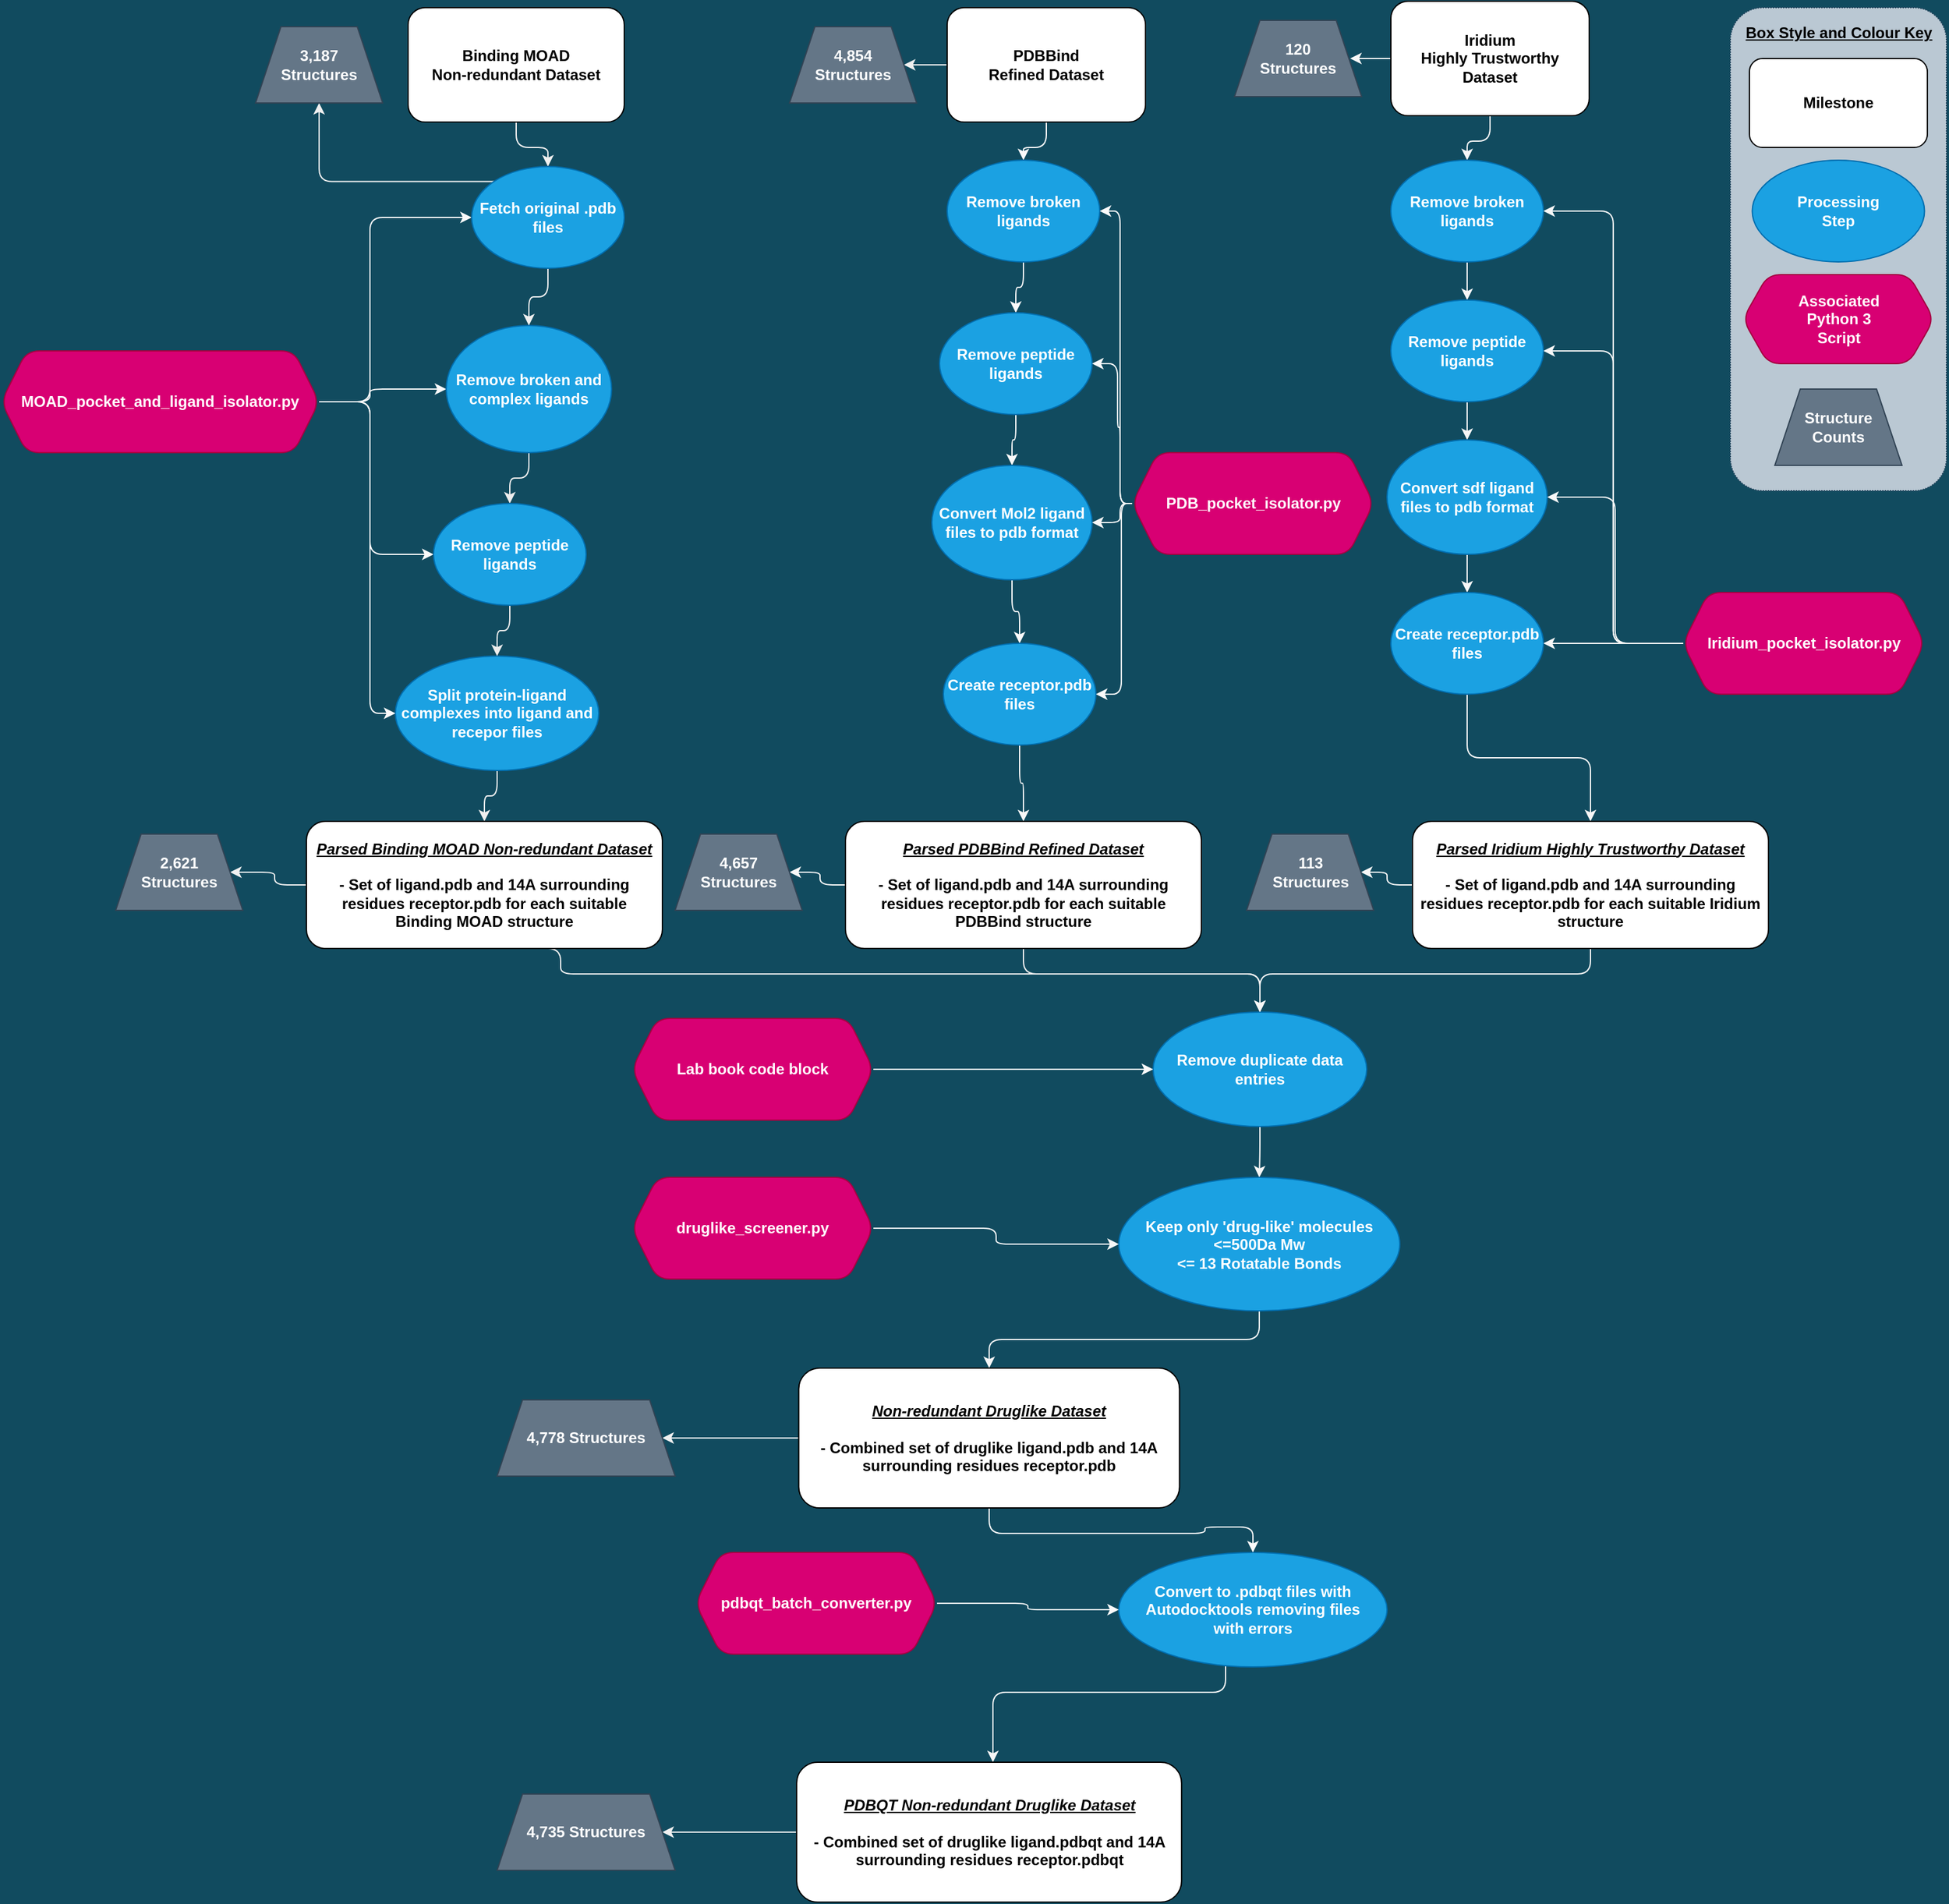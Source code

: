 <mxfile version="14.4.8" type="device"><diagram id="MezgeDCDJQZhVXjwhnEP" name="Page-1"><mxGraphModel dx="2248" dy="1074" grid="1" gridSize="10" guides="1" tooltips="1" connect="1" arrows="1" fold="1" page="0" pageScale="1" pageWidth="827" pageHeight="1000" background="#114B5F" math="0" shadow="0"><root><mxCell id="0"/><mxCell id="1" parent="0"/><mxCell id="ap78udexULdiu0JYZYRn-50" value="" style="rounded=1;whiteSpace=wrap;html=1;strokeWidth=1;dashed=1;dashPattern=1 1;fillColor=#bac8d3;strokeColor=#23445d;" parent="1" vertex="1"><mxGeometry x="970.01" y="10" width="170" height="380" as="geometry"/></mxCell><mxCell id="lSpIPOoU5kkB3JWMY7nx-2" value="" style="edgeStyle=orthogonalEdgeStyle;rounded=1;orthogonalLoop=1;jettySize=auto;html=1;strokeColor=#F0F0F0;" parent="1" source="EFMOVaQ2oTUfK1_Tt2sc-1" target="lSpIPOoU5kkB3JWMY7nx-1" edge="1"><mxGeometry relative="1" as="geometry"/></mxCell><mxCell id="EFMOVaQ2oTUfK1_Tt2sc-1" value="&lt;div&gt;Binding MOAD &lt;br&gt;&lt;/div&gt;&lt;div&gt;Non-redundant Dataset&lt;/div&gt;" style="rounded=1;whiteSpace=wrap;html=1;sketch=0;fontStyle=1" parent="1" vertex="1"><mxGeometry x="-70" y="10" width="170" height="90" as="geometry"/></mxCell><mxCell id="LbE3GEjos6kFHarrjm6z-2" value="" style="edgeStyle=orthogonalEdgeStyle;rounded=1;orthogonalLoop=1;jettySize=auto;html=1;strokeColor=#FAFAFA;" parent="1" source="EFMOVaQ2oTUfK1_Tt2sc-2" target="LbE3GEjos6kFHarrjm6z-1" edge="1"><mxGeometry relative="1" as="geometry"/></mxCell><mxCell id="PlJlGjLLQgumHYNmqwMB-20" style="edgeStyle=orthogonalEdgeStyle;rounded=1;orthogonalLoop=1;jettySize=auto;html=1;exitX=0;exitY=0.5;exitDx=0;exitDy=0;entryX=1;entryY=0.5;entryDx=0;entryDy=0;strokeColor=#F0F0F0;" parent="1" source="EFMOVaQ2oTUfK1_Tt2sc-2" target="PlJlGjLLQgumHYNmqwMB-5" edge="1"><mxGeometry relative="1" as="geometry"/></mxCell><mxCell id="EFMOVaQ2oTUfK1_Tt2sc-2" value="&lt;div&gt;PDBBind &lt;br&gt;&lt;/div&gt;&lt;div&gt;Refined Dataset&lt;/div&gt;" style="rounded=1;whiteSpace=wrap;html=1;sketch=0;fontStyle=1" parent="1" vertex="1"><mxGeometry x="354" y="10" width="156" height="90" as="geometry"/></mxCell><mxCell id="PlJlGjLLQgumHYNmqwMB-7" style="edgeStyle=orthogonalEdgeStyle;rounded=1;orthogonalLoop=1;jettySize=auto;html=1;entryX=0.5;entryY=0;entryDx=0;entryDy=0;strokeColor=#F0F0F0;" parent="1" source="EFMOVaQ2oTUfK1_Tt2sc-4" target="EFMOVaQ2oTUfK1_Tt2sc-6" edge="1"><mxGeometry relative="1" as="geometry"/></mxCell><mxCell id="EFMOVaQ2oTUfK1_Tt2sc-4" value="Split protein-ligand complexes into ligand and recepor files" style="ellipse;whiteSpace=wrap;html=1;rounded=1;sketch=0;fillColor=#1ba1e2;strokeColor=#006EAF;fontColor=#ffffff;fontStyle=1" parent="1" vertex="1"><mxGeometry x="-80" y="520" width="160" height="90" as="geometry"/></mxCell><mxCell id="EFMOVaQ2oTUfK1_Tt2sc-17" value="" style="edgeStyle=orthogonalEdgeStyle;curved=0;rounded=1;sketch=0;orthogonalLoop=1;jettySize=auto;html=1;strokeColor=#F7F7F7;fillColor=#F45B69;fontColor=#E4FDE1;exitX=0.5;exitY=1;exitDx=0;exitDy=0;entryX=0.5;entryY=0;entryDx=0;entryDy=0;fontStyle=1" parent="1" source="EFMOVaQ2oTUfK1_Tt2sc-29" target="k04rTEtpxDzl-XmO_nQA-1" edge="1"><mxGeometry relative="1" as="geometry"><mxPoint x="383" y="885" as="sourcePoint"/><mxPoint x="383" y="895" as="targetPoint"/><Array as="points"/></mxGeometry></mxCell><mxCell id="PlJlGjLLQgumHYNmqwMB-8" style="edgeStyle=orthogonalEdgeStyle;rounded=1;orthogonalLoop=1;jettySize=auto;html=1;exitX=0.5;exitY=1;exitDx=0;exitDy=0;entryX=0.5;entryY=0;entryDx=0;entryDy=0;strokeColor=#F0F0F0;" parent="1" source="EFMOVaQ2oTUfK1_Tt2sc-6" target="EFMOVaQ2oTUfK1_Tt2sc-29" edge="1"><mxGeometry relative="1" as="geometry"><Array as="points"><mxPoint x="50" y="750"/><mxPoint x="50" y="770"/><mxPoint x="600" y="770"/></Array></mxGeometry></mxCell><mxCell id="PlJlGjLLQgumHYNmqwMB-13" style="edgeStyle=orthogonalEdgeStyle;rounded=1;orthogonalLoop=1;jettySize=auto;html=1;exitX=0;exitY=0.5;exitDx=0;exitDy=0;strokeColor=#F0F0F0;" parent="1" source="EFMOVaQ2oTUfK1_Tt2sc-6" target="tLzg3_uOiemItxgVEjJa-21" edge="1"><mxGeometry relative="1" as="geometry"><mxPoint x="-200" y="650" as="targetPoint"/></mxGeometry></mxCell><mxCell id="EFMOVaQ2oTUfK1_Tt2sc-6" value="&lt;div&gt;&lt;u&gt;&lt;i&gt;Parsed Binding MOAD Non-redundant Dataset&lt;/i&gt;&lt;/u&gt;&lt;br&gt;&lt;/div&gt;&lt;div&gt;&lt;br&gt;&lt;/div&gt;&lt;div&gt;- Set of ligand.pdb and 14A surrounding residues receptor.pdb for each suitable &lt;br&gt;&lt;/div&gt;&lt;div&gt;Binding MOAD structure&lt;br&gt;&lt;/div&gt;" style="rounded=1;whiteSpace=wrap;html=1;sketch=0;fontStyle=1" parent="1" vertex="1"><mxGeometry x="-150" y="650" width="280" height="100" as="geometry"/></mxCell><mxCell id="EFMOVaQ2oTUfK1_Tt2sc-20" value="" style="edgeStyle=orthogonalEdgeStyle;curved=0;rounded=1;sketch=0;orthogonalLoop=1;jettySize=auto;html=1;strokeColor=#F7F7F7;fillColor=#F45B69;fontColor=#E4FDE1;fontStyle=1" parent="1" source="EFMOVaQ2oTUfK1_Tt2sc-18" edge="1"><mxGeometry relative="1" as="geometry"><mxPoint x="390" y="1390" as="targetPoint"/><Array as="points"><mxPoint x="573" y="1335"/><mxPoint x="390" y="1335"/><mxPoint x="390" y="1380"/></Array></mxGeometry></mxCell><mxCell id="EFMOVaQ2oTUfK1_Tt2sc-18" value="&lt;div&gt;Convert to .pdbqt files with Autodocktools removing files &lt;br&gt;&lt;/div&gt;&lt;div&gt;with errors&lt;/div&gt;" style="ellipse;whiteSpace=wrap;html=1;rounded=0;sketch=0;strokeColor=#006EAF;fillColor=#1ba1e2;fontColor=#ffffff;fontStyle=1" parent="1" vertex="1"><mxGeometry x="489" y="1225" width="211" height="90" as="geometry"/></mxCell><mxCell id="EFMOVaQ2oTUfK1_Tt2sc-29" value="&lt;div&gt;Remove duplicate data &lt;br&gt;&lt;/div&gt;&lt;div&gt;entries&lt;/div&gt;" style="ellipse;whiteSpace=wrap;html=1;rounded=0;sketch=0;strokeColor=#006EAF;fillColor=#1ba1e2;fontColor=#ffffff;fontStyle=1" parent="1" vertex="1"><mxGeometry x="516" y="800" width="168" height="90" as="geometry"/></mxCell><mxCell id="tLzg3_uOiemItxgVEjJa-28" style="edgeStyle=orthogonalEdgeStyle;rounded=1;orthogonalLoop=1;jettySize=auto;html=1;strokeColor=#F7F7F7;" edge="1" parent="1" source="k04rTEtpxDzl-XmO_nQA-1" target="ap78udexULdiu0JYZYRn-2"><mxGeometry relative="1" as="geometry"/></mxCell><mxCell id="k04rTEtpxDzl-XmO_nQA-1" value="&lt;div&gt;Keep only 'drug-like' molecules&lt;/div&gt;&lt;div&gt;&amp;lt;=500Da Mw&lt;/div&gt;&lt;div&gt;&amp;lt;= 13 Rotatable Bonds&lt;br&gt;&lt;/div&gt;" style="ellipse;whiteSpace=wrap;html=1;rounded=0;sketch=0;strokeColor=#006EAF;fillColor=#1ba1e2;fontColor=#ffffff;fontStyle=1" parent="1" vertex="1"><mxGeometry x="489" y="930" width="221" height="105" as="geometry"/></mxCell><mxCell id="ap78udexULdiu0JYZYRn-19" style="edgeStyle=orthogonalEdgeStyle;rounded=1;orthogonalLoop=1;jettySize=auto;html=1;entryX=0.5;entryY=0;entryDx=0;entryDy=0;strokeColor=#FAFAFA;" parent="1" source="ap78udexULdiu0JYZYRn-2" target="EFMOVaQ2oTUfK1_Tt2sc-18" edge="1"><mxGeometry relative="1" as="geometry"/></mxCell><mxCell id="PlJlGjLLQgumHYNmqwMB-15" style="edgeStyle=orthogonalEdgeStyle;rounded=1;orthogonalLoop=1;jettySize=auto;html=1;entryX=1;entryY=0.5;entryDx=0;entryDy=0;strokeColor=#F0F0F0;" parent="1" source="ap78udexULdiu0JYZYRn-2" target="PlJlGjLLQgumHYNmqwMB-14" edge="1"><mxGeometry relative="1" as="geometry"/></mxCell><mxCell id="ap78udexULdiu0JYZYRn-2" value="&lt;div&gt;&lt;u&gt;&lt;i&gt;Non-redundant Druglike Dataset&lt;/i&gt;&lt;/u&gt;&lt;/div&gt;&lt;div&gt;&lt;br&gt;&lt;/div&gt;&lt;div&gt;- Combined set of druglike ligand.pdb and 14A surrounding residues receptor.pdb &lt;br&gt;&lt;/div&gt;" style="rounded=1;whiteSpace=wrap;html=1;sketch=0;fontStyle=1" parent="1" vertex="1"><mxGeometry x="237.25" y="1080" width="299.5" height="110" as="geometry"/></mxCell><mxCell id="LbE3GEjos6kFHarrjm6z-16" style="edgeStyle=orthogonalEdgeStyle;rounded=1;orthogonalLoop=1;jettySize=auto;html=1;entryX=0;entryY=0.5;entryDx=0;entryDy=0;strokeColor=#FAFAFA;" parent="1" source="ap78udexULdiu0JYZYRn-24" target="lSpIPOoU5kkB3JWMY7nx-1" edge="1"><mxGeometry relative="1" as="geometry"><Array as="points"><mxPoint x="-100" y="320"/><mxPoint x="-100" y="175"/></Array></mxGeometry></mxCell><mxCell id="LbE3GEjos6kFHarrjm6z-17" style="edgeStyle=orthogonalEdgeStyle;rounded=1;orthogonalLoop=1;jettySize=auto;html=1;strokeColor=#FAFAFA;" parent="1" source="ap78udexULdiu0JYZYRn-24" target="s8GyDOgWR_Reh2gdY-Z_-3" edge="1"><mxGeometry relative="1" as="geometry"><Array as="points"><mxPoint x="-100" y="320"/><mxPoint x="-100" y="310"/></Array></mxGeometry></mxCell><mxCell id="LbE3GEjos6kFHarrjm6z-18" style="edgeStyle=orthogonalEdgeStyle;rounded=1;orthogonalLoop=1;jettySize=auto;html=1;entryX=0;entryY=0.5;entryDx=0;entryDy=0;strokeColor=#FAFAFA;" parent="1" source="ap78udexULdiu0JYZYRn-24" target="s8GyDOgWR_Reh2gdY-Z_-6" edge="1"><mxGeometry relative="1" as="geometry"><Array as="points"><mxPoint x="-100" y="320"/><mxPoint x="-100" y="440"/></Array></mxGeometry></mxCell><mxCell id="LbE3GEjos6kFHarrjm6z-19" style="edgeStyle=orthogonalEdgeStyle;rounded=1;orthogonalLoop=1;jettySize=auto;html=1;entryX=0;entryY=0.5;entryDx=0;entryDy=0;strokeColor=#FAFAFA;" parent="1" source="ap78udexULdiu0JYZYRn-24" target="EFMOVaQ2oTUfK1_Tt2sc-4" edge="1"><mxGeometry relative="1" as="geometry"><Array as="points"><mxPoint x="-100" y="320"/><mxPoint x="-100" y="565"/></Array></mxGeometry></mxCell><mxCell id="ap78udexULdiu0JYZYRn-24" value="MOAD_pocket_and_ligand_isolator.py" style="shape=hexagon;perimeter=hexagonPerimeter2;whiteSpace=wrap;html=1;fixedSize=1;rounded=1;fontStyle=1;strokeColor=#A50040;fillColor=#d80073;sketch=0;fontColor=#ffffff;" parent="1" vertex="1"><mxGeometry x="-390" y="280" width="250" height="80" as="geometry"/></mxCell><mxCell id="ap78udexULdiu0JYZYRn-28" style="edgeStyle=orthogonalEdgeStyle;rounded=1;orthogonalLoop=1;jettySize=auto;html=1;strokeColor=#FAFAFA;" parent="1" source="ap78udexULdiu0JYZYRn-27" target="EFMOVaQ2oTUfK1_Tt2sc-29" edge="1"><mxGeometry relative="1" as="geometry"/></mxCell><mxCell id="ap78udexULdiu0JYZYRn-27" value="Lab book code block" style="shape=hexagon;perimeter=hexagonPerimeter2;whiteSpace=wrap;html=1;fixedSize=1;rounded=1;fontStyle=1;strokeColor=#A50040;fillColor=#d80073;sketch=0;fontColor=#ffffff;" parent="1" vertex="1"><mxGeometry x="106" y="805" width="190" height="80" as="geometry"/></mxCell><mxCell id="tLzg3_uOiemItxgVEjJa-30" style="edgeStyle=orthogonalEdgeStyle;rounded=1;orthogonalLoop=1;jettySize=auto;html=1;exitX=1;exitY=0.5;exitDx=0;exitDy=0;entryX=0;entryY=0.5;entryDx=0;entryDy=0;strokeColor=#F7F7F7;" edge="1" parent="1" source="ap78udexULdiu0JYZYRn-29" target="k04rTEtpxDzl-XmO_nQA-1"><mxGeometry relative="1" as="geometry"/></mxCell><mxCell id="ap78udexULdiu0JYZYRn-29" value="druglike_screener.py" style="shape=hexagon;perimeter=hexagonPerimeter2;whiteSpace=wrap;html=1;fixedSize=1;rounded=1;fontStyle=1;strokeColor=#A50040;fillColor=#d80073;sketch=0;fontColor=#ffffff;" parent="1" vertex="1"><mxGeometry x="106" y="930" width="190" height="80" as="geometry"/></mxCell><mxCell id="ap78udexULdiu0JYZYRn-32" style="edgeStyle=orthogonalEdgeStyle;rounded=1;orthogonalLoop=1;jettySize=auto;html=1;entryX=0;entryY=0.5;entryDx=0;entryDy=0;strokeColor=#FAFAFA;" parent="1" source="ap78udexULdiu0JYZYRn-31" target="EFMOVaQ2oTUfK1_Tt2sc-18" edge="1"><mxGeometry relative="1" as="geometry"/></mxCell><mxCell id="ap78udexULdiu0JYZYRn-31" value="pdbqt_batch_converter.py" style="shape=hexagon;perimeter=hexagonPerimeter2;whiteSpace=wrap;html=1;fixedSize=1;rounded=1;fontStyle=1;strokeColor=#A50040;fillColor=#d80073;sketch=0;fontColor=#ffffff;" parent="1" vertex="1"><mxGeometry x="156" y="1225" width="190" height="80" as="geometry"/></mxCell><mxCell id="ap78udexULdiu0JYZYRn-44" value="&lt;b&gt;Milestone&lt;/b&gt;" style="rounded=1;whiteSpace=wrap;html=1;perimeterSpacing=5;strokeWidth=1;" parent="1" vertex="1"><mxGeometry x="985" y="50" width="140" height="70" as="geometry"/></mxCell><mxCell id="ap78udexULdiu0JYZYRn-47" value="&lt;div&gt;Processing&lt;/div&gt;&lt;div&gt;Step&lt;br&gt;&lt;/div&gt;" style="ellipse;whiteSpace=wrap;html=1;rounded=0;sketch=0;strokeColor=#006EAF;fillColor=#1ba1e2;fontColor=#ffffff;fontStyle=1" parent="1" vertex="1"><mxGeometry x="987.25" y="130" width="135.5" height="80" as="geometry"/></mxCell><mxCell id="ap78udexULdiu0JYZYRn-48" value="&lt;div&gt;Associated&lt;/div&gt;&lt;div&gt;Python 3 &lt;br&gt;&lt;/div&gt;&lt;div&gt;Script&lt;br&gt;&lt;/div&gt;" style="shape=hexagon;perimeter=hexagonPerimeter2;whiteSpace=wrap;html=1;fixedSize=1;rounded=1;fontStyle=1;strokeColor=#A50040;fillColor=#d80073;sketch=0;fontColor=#ffffff;" parent="1" vertex="1"><mxGeometry x="979.75" y="220" width="150.5" height="70" as="geometry"/></mxCell><mxCell id="ap78udexULdiu0JYZYRn-51" value="Box Style and Colour Key" style="text;html=1;strokeColor=none;fillColor=none;align=center;verticalAlign=middle;whiteSpace=wrap;rounded=0;dashed=1;dashPattern=1 1;fontStyle=5" parent="1" vertex="1"><mxGeometry x="977.63" y="20" width="154.75" height="20" as="geometry"/></mxCell><mxCell id="s8GyDOgWR_Reh2gdY-Z_-7" value="" style="edgeStyle=orthogonalEdgeStyle;rounded=1;orthogonalLoop=1;jettySize=auto;html=1;strokeColor=#EDEDED;" parent="1" source="s8GyDOgWR_Reh2gdY-Z_-3" target="s8GyDOgWR_Reh2gdY-Z_-6" edge="1"><mxGeometry relative="1" as="geometry"/></mxCell><mxCell id="s8GyDOgWR_Reh2gdY-Z_-3" value="Remove broken and complex ligands" style="ellipse;whiteSpace=wrap;html=1;rounded=1;fontStyle=1;sketch=0;fillColor=#1ba1e2;strokeColor=#006EAF;fontColor=#ffffff;" parent="1" vertex="1"><mxGeometry x="-40" y="260" width="130" height="100" as="geometry"/></mxCell><mxCell id="s8GyDOgWR_Reh2gdY-Z_-8" value="" style="edgeStyle=orthogonalEdgeStyle;rounded=1;orthogonalLoop=1;jettySize=auto;html=1;strokeColor=#EDEDED;" parent="1" source="s8GyDOgWR_Reh2gdY-Z_-6" target="EFMOVaQ2oTUfK1_Tt2sc-4" edge="1"><mxGeometry relative="1" as="geometry"/></mxCell><mxCell id="s8GyDOgWR_Reh2gdY-Z_-6" value="Remove peptide ligands" style="ellipse;whiteSpace=wrap;html=1;rounded=1;fontStyle=1;sketch=0;fillColor=#1ba1e2;strokeColor=#006EAF;fontColor=#ffffff;" parent="1" vertex="1"><mxGeometry x="-50" y="400" width="120" height="80" as="geometry"/></mxCell><mxCell id="lSpIPOoU5kkB3JWMY7nx-3" style="edgeStyle=orthogonalEdgeStyle;rounded=1;orthogonalLoop=1;jettySize=auto;html=1;entryX=0.5;entryY=0;entryDx=0;entryDy=0;strokeColor=#F0F0F0;" parent="1" source="lSpIPOoU5kkB3JWMY7nx-1" target="s8GyDOgWR_Reh2gdY-Z_-3" edge="1"><mxGeometry relative="1" as="geometry"/></mxCell><mxCell id="PlJlGjLLQgumHYNmqwMB-21" style="edgeStyle=orthogonalEdgeStyle;rounded=1;orthogonalLoop=1;jettySize=auto;html=1;exitX=0;exitY=0;exitDx=0;exitDy=0;strokeColor=#F0F0F0;entryX=0.5;entryY=1;entryDx=0;entryDy=0;" parent="1" source="lSpIPOoU5kkB3JWMY7nx-1" target="tLzg3_uOiemItxgVEjJa-18" edge="1"><mxGeometry relative="1" as="geometry"><mxPoint x="-140" y="110" as="targetPoint"/></mxGeometry></mxCell><mxCell id="lSpIPOoU5kkB3JWMY7nx-1" value="Fetch original .pdb files" style="ellipse;whiteSpace=wrap;html=1;rounded=1;fontStyle=1;sketch=0;fillColor=#1ba1e2;strokeColor=#006EAF;fontColor=#ffffff;" parent="1" vertex="1"><mxGeometry x="-20" y="135" width="120" height="80" as="geometry"/></mxCell><mxCell id="LbE3GEjos6kFHarrjm6z-4" value="" style="edgeStyle=orthogonalEdgeStyle;rounded=1;orthogonalLoop=1;jettySize=auto;html=1;strokeColor=#FAFAFA;" parent="1" source="LbE3GEjos6kFHarrjm6z-1" target="LbE3GEjos6kFHarrjm6z-3" edge="1"><mxGeometry relative="1" as="geometry"/></mxCell><mxCell id="LbE3GEjos6kFHarrjm6z-1" value="Remove broken ligands" style="ellipse;whiteSpace=wrap;html=1;rounded=1;fontStyle=1;sketch=0;fillColor=#1ba1e2;strokeColor=#006EAF;fontColor=#ffffff;" parent="1" vertex="1"><mxGeometry x="354" y="130" width="120" height="80" as="geometry"/></mxCell><mxCell id="LbE3GEjos6kFHarrjm6z-6" value="" style="edgeStyle=orthogonalEdgeStyle;rounded=1;orthogonalLoop=1;jettySize=auto;html=1;strokeColor=#FAFAFA;" parent="1" source="LbE3GEjos6kFHarrjm6z-3" target="LbE3GEjos6kFHarrjm6z-5" edge="1"><mxGeometry relative="1" as="geometry"/></mxCell><mxCell id="LbE3GEjos6kFHarrjm6z-3" value="Remove peptide ligands" style="ellipse;whiteSpace=wrap;html=1;rounded=1;fontStyle=1;sketch=0;fillColor=#1ba1e2;strokeColor=#006EAF;fontColor=#ffffff;" parent="1" vertex="1"><mxGeometry x="348" y="250" width="120" height="80" as="geometry"/></mxCell><mxCell id="LbE3GEjos6kFHarrjm6z-13" style="edgeStyle=orthogonalEdgeStyle;rounded=1;orthogonalLoop=1;jettySize=auto;html=1;entryX=0.5;entryY=0;entryDx=0;entryDy=0;strokeColor=#FAFAFA;" parent="1" source="LbE3GEjos6kFHarrjm6z-5" target="LbE3GEjos6kFHarrjm6z-12" edge="1"><mxGeometry relative="1" as="geometry"/></mxCell><mxCell id="LbE3GEjos6kFHarrjm6z-5" value="Convert Mol2 ligand files to pdb format" style="ellipse;whiteSpace=wrap;html=1;rounded=1;fontStyle=1;sketch=0;fillColor=#1ba1e2;strokeColor=#006EAF;fontColor=#ffffff;" parent="1" vertex="1"><mxGeometry x="342" y="370" width="126" height="90" as="geometry"/></mxCell><mxCell id="tLzg3_uOiemItxgVEjJa-14" style="edgeStyle=orthogonalEdgeStyle;rounded=1;orthogonalLoop=1;jettySize=auto;html=1;exitX=0.5;exitY=1;exitDx=0;exitDy=0;entryX=0.5;entryY=0;entryDx=0;entryDy=0;strokeColor=#F7F7F7;" edge="1" parent="1" source="LbE3GEjos6kFHarrjm6z-12" target="PlJlGjLLQgumHYNmqwMB-6"><mxGeometry relative="1" as="geometry"/></mxCell><mxCell id="LbE3GEjos6kFHarrjm6z-12" value="Create receptor.pdb files" style="ellipse;whiteSpace=wrap;html=1;fillColor=#1ba1e2;strokeColor=#006EAF;fontColor=#ffffff;fontStyle=1" parent="1" vertex="1"><mxGeometry x="351" y="510" width="120" height="80" as="geometry"/></mxCell><mxCell id="LbE3GEjos6kFHarrjm6z-21" style="edgeStyle=orthogonalEdgeStyle;rounded=1;orthogonalLoop=1;jettySize=auto;html=1;entryX=1;entryY=0.5;entryDx=0;entryDy=0;strokeColor=#FAFAFA;" parent="1" source="LbE3GEjos6kFHarrjm6z-20" target="LbE3GEjos6kFHarrjm6z-1" edge="1"><mxGeometry relative="1" as="geometry"><Array as="points"><mxPoint x="490" y="400"/><mxPoint x="490" y="170"/></Array></mxGeometry></mxCell><mxCell id="LbE3GEjos6kFHarrjm6z-22" style="edgeStyle=orthogonalEdgeStyle;rounded=1;orthogonalLoop=1;jettySize=auto;html=1;entryX=1;entryY=0.5;entryDx=0;entryDy=0;strokeColor=#FAFAFA;" parent="1" source="LbE3GEjos6kFHarrjm6z-20" target="LbE3GEjos6kFHarrjm6z-3" edge="1"><mxGeometry relative="1" as="geometry"><Array as="points"><mxPoint x="490" y="400"/><mxPoint x="490" y="340"/><mxPoint x="488" y="340"/><mxPoint x="488" y="290"/></Array></mxGeometry></mxCell><mxCell id="LbE3GEjos6kFHarrjm6z-24" style="edgeStyle=orthogonalEdgeStyle;rounded=1;orthogonalLoop=1;jettySize=auto;html=1;entryX=1;entryY=0.5;entryDx=0;entryDy=0;strokeColor=#FAFAFA;" parent="1" source="LbE3GEjos6kFHarrjm6z-20" target="LbE3GEjos6kFHarrjm6z-12" edge="1"><mxGeometry relative="1" as="geometry"><Array as="points"><mxPoint x="491" y="400"/><mxPoint x="491" y="550"/></Array></mxGeometry></mxCell><mxCell id="tLzg3_uOiemItxgVEjJa-35" style="edgeStyle=orthogonalEdgeStyle;rounded=1;orthogonalLoop=1;jettySize=auto;html=1;entryX=1;entryY=0.5;entryDx=0;entryDy=0;strokeColor=#F7F7F7;" edge="1" parent="1" source="LbE3GEjos6kFHarrjm6z-20" target="LbE3GEjos6kFHarrjm6z-5"><mxGeometry relative="1" as="geometry"><Array as="points"><mxPoint x="490" y="400"/><mxPoint x="490" y="415"/></Array></mxGeometry></mxCell><mxCell id="LbE3GEjos6kFHarrjm6z-20" value="&lt;div&gt;PDB_pocket_isolator.py&lt;/div&gt;" style="shape=hexagon;perimeter=hexagonPerimeter2;whiteSpace=wrap;html=1;fixedSize=1;rounded=1;fontStyle=1;strokeColor=#A50040;fillColor=#d80073;sketch=0;fontColor=#ffffff;" parent="1" vertex="1"><mxGeometry x="499.5" y="360" width="190" height="80" as="geometry"/></mxCell><mxCell id="PlJlGjLLQgumHYNmqwMB-17" style="edgeStyle=orthogonalEdgeStyle;rounded=1;orthogonalLoop=1;jettySize=auto;html=1;entryX=1;entryY=0.5;entryDx=0;entryDy=0;strokeColor=#F0F0F0;" parent="1" source="PlJlGjLLQgumHYNmqwMB-1" target="PlJlGjLLQgumHYNmqwMB-16" edge="1"><mxGeometry relative="1" as="geometry"/></mxCell><mxCell id="PlJlGjLLQgumHYNmqwMB-1" value="&lt;div&gt;&lt;u&gt;&lt;i&gt;PDBQT Non-redundant Druglike Dataset&lt;/i&gt;&lt;/u&gt;&lt;/div&gt;&lt;div&gt;&lt;br&gt;&lt;/div&gt;&lt;div&gt;- Combined set of druglike ligand.pdbqt and 14A surrounding residues receptor.pdbqt &lt;br&gt;&lt;/div&gt;" style="rounded=1;whiteSpace=wrap;html=1;sketch=0;fontStyle=1" parent="1" vertex="1"><mxGeometry x="235.63" y="1390" width="302.75" height="110" as="geometry"/></mxCell><mxCell id="PlJlGjLLQgumHYNmqwMB-5" value="&lt;div&gt;&lt;b&gt;4,854 &lt;br&gt;&lt;/b&gt;&lt;/div&gt;&lt;div&gt;&lt;b&gt;Structures&lt;/b&gt;&lt;/div&gt;" style="shape=trapezoid;perimeter=trapezoidPerimeter;whiteSpace=wrap;html=1;fixedSize=1;fillColor=#647687;strokeColor=#314354;fontColor=#ffffff;" parent="1" vertex="1"><mxGeometry x="230" y="25" width="100" height="60" as="geometry"/></mxCell><mxCell id="PlJlGjLLQgumHYNmqwMB-9" style="edgeStyle=orthogonalEdgeStyle;rounded=1;orthogonalLoop=1;jettySize=auto;html=1;exitX=0.5;exitY=1;exitDx=0;exitDy=0;strokeColor=#F0F0F0;" parent="1" source="PlJlGjLLQgumHYNmqwMB-6" edge="1"><mxGeometry relative="1" as="geometry"><mxPoint x="600" y="800" as="targetPoint"/><Array as="points"><mxPoint x="414" y="770"/><mxPoint x="600" y="770"/></Array></mxGeometry></mxCell><mxCell id="tLzg3_uOiemItxgVEjJa-23" style="edgeStyle=orthogonalEdgeStyle;rounded=1;orthogonalLoop=1;jettySize=auto;html=1;exitX=0;exitY=0.5;exitDx=0;exitDy=0;entryX=1;entryY=0.5;entryDx=0;entryDy=0;strokeColor=#F7F7F7;" edge="1" parent="1" source="PlJlGjLLQgumHYNmqwMB-6" target="tLzg3_uOiemItxgVEjJa-22"><mxGeometry relative="1" as="geometry"/></mxCell><mxCell id="PlJlGjLLQgumHYNmqwMB-6" value="&lt;div&gt;&lt;u&gt;&lt;i&gt;Parsed PDBBind Refined Dataset&lt;/i&gt;&lt;/u&gt;&lt;br&gt;&lt;/div&gt;&lt;div&gt;&lt;br&gt;&lt;/div&gt;&lt;div&gt;- Set of ligand.pdb and 14A surrounding residues receptor.pdb for each suitable PDBBind structure&lt;br&gt;&lt;/div&gt;" style="rounded=1;whiteSpace=wrap;html=1;sketch=0;fontStyle=1" parent="1" vertex="1"><mxGeometry x="274" y="650" width="280" height="100" as="geometry"/></mxCell><mxCell id="PlJlGjLLQgumHYNmqwMB-14" value="&lt;b&gt;4,778 Structures&lt;br&gt;&lt;/b&gt;" style="shape=trapezoid;perimeter=trapezoidPerimeter;whiteSpace=wrap;html=1;fixedSize=1;fillColor=#647687;strokeColor=#314354;fontColor=#ffffff;" parent="1" vertex="1"><mxGeometry y="1105" width="140" height="60" as="geometry"/></mxCell><mxCell id="PlJlGjLLQgumHYNmqwMB-16" value="&lt;b&gt;4,735 Structures&lt;br&gt;&lt;/b&gt;" style="shape=trapezoid;perimeter=trapezoidPerimeter;whiteSpace=wrap;html=1;fixedSize=1;fillColor=#647687;strokeColor=#314354;fontColor=#ffffff;" parent="1" vertex="1"><mxGeometry y="1415" width="140" height="60" as="geometry"/></mxCell><mxCell id="tLzg3_uOiemItxgVEjJa-7" value="" style="edgeStyle=orthogonalEdgeStyle;rounded=1;orthogonalLoop=1;jettySize=auto;html=1;strokeColor=#F7F7F7;" edge="1" parent="1" source="tLzg3_uOiemItxgVEjJa-1"><mxGeometry relative="1" as="geometry"><mxPoint x="671" y="50" as="targetPoint"/></mxGeometry></mxCell><mxCell id="tLzg3_uOiemItxgVEjJa-8" value="" style="edgeStyle=orthogonalEdgeStyle;rounded=1;orthogonalLoop=1;jettySize=auto;html=1;strokeColor=#F7F7F7;" edge="1" parent="1" source="tLzg3_uOiemItxgVEjJa-1" target="tLzg3_uOiemItxgVEjJa-2"><mxGeometry relative="1" as="geometry"/></mxCell><mxCell id="tLzg3_uOiemItxgVEjJa-1" value="&lt;div&gt;Iridium &lt;br&gt;&lt;/div&gt;&lt;div&gt;Highly Trustworthy Dataset&lt;br&gt;&lt;/div&gt;" style="rounded=1;whiteSpace=wrap;html=1;sketch=0;fontStyle=1" vertex="1" parent="1"><mxGeometry x="703" y="5" width="156" height="90" as="geometry"/></mxCell><mxCell id="tLzg3_uOiemItxgVEjJa-10" style="edgeStyle=orthogonalEdgeStyle;rounded=1;orthogonalLoop=1;jettySize=auto;html=1;exitX=0.5;exitY=1;exitDx=0;exitDy=0;entryX=0.5;entryY=0;entryDx=0;entryDy=0;strokeColor=#F7F7F7;" edge="1" parent="1" source="tLzg3_uOiemItxgVEjJa-2" target="tLzg3_uOiemItxgVEjJa-3"><mxGeometry relative="1" as="geometry"/></mxCell><mxCell id="tLzg3_uOiemItxgVEjJa-2" value="Remove broken ligands" style="ellipse;whiteSpace=wrap;html=1;rounded=1;fontStyle=1;sketch=0;fillColor=#1ba1e2;strokeColor=#006EAF;fontColor=#ffffff;" vertex="1" parent="1"><mxGeometry x="703" y="130" width="120" height="80" as="geometry"/></mxCell><mxCell id="tLzg3_uOiemItxgVEjJa-13" style="edgeStyle=orthogonalEdgeStyle;rounded=1;orthogonalLoop=1;jettySize=auto;html=1;exitX=0.5;exitY=1;exitDx=0;exitDy=0;entryX=0.5;entryY=0;entryDx=0;entryDy=0;strokeColor=#F7F7F7;" edge="1" parent="1" source="tLzg3_uOiemItxgVEjJa-3" target="tLzg3_uOiemItxgVEjJa-4"><mxGeometry relative="1" as="geometry"/></mxCell><mxCell id="tLzg3_uOiemItxgVEjJa-3" value="Remove peptide ligands" style="ellipse;whiteSpace=wrap;html=1;rounded=1;fontStyle=1;sketch=0;fillColor=#1ba1e2;strokeColor=#006EAF;fontColor=#ffffff;" vertex="1" parent="1"><mxGeometry x="703" y="240" width="120" height="80" as="geometry"/></mxCell><mxCell id="tLzg3_uOiemItxgVEjJa-12" style="edgeStyle=orthogonalEdgeStyle;rounded=1;orthogonalLoop=1;jettySize=auto;html=1;exitX=0.5;exitY=1;exitDx=0;exitDy=0;strokeColor=#F7F7F7;" edge="1" parent="1" source="tLzg3_uOiemItxgVEjJa-4" target="tLzg3_uOiemItxgVEjJa-5"><mxGeometry relative="1" as="geometry"/></mxCell><mxCell id="tLzg3_uOiemItxgVEjJa-4" value="Convert sdf ligand files to pdb format" style="ellipse;whiteSpace=wrap;html=1;rounded=1;fontStyle=1;sketch=0;fillColor=#1ba1e2;strokeColor=#006EAF;fontColor=#ffffff;" vertex="1" parent="1"><mxGeometry x="700" y="350" width="126" height="90" as="geometry"/></mxCell><mxCell id="tLzg3_uOiemItxgVEjJa-24" value="" style="edgeStyle=orthogonalEdgeStyle;rounded=1;orthogonalLoop=1;jettySize=auto;html=1;strokeColor=#F7F7F7;" edge="1" parent="1" source="tLzg3_uOiemItxgVEjJa-5" target="tLzg3_uOiemItxgVEjJa-17"><mxGeometry relative="1" as="geometry"/></mxCell><mxCell id="tLzg3_uOiemItxgVEjJa-5" value="Create receptor.pdb files" style="ellipse;whiteSpace=wrap;html=1;fillColor=#1ba1e2;strokeColor=#006EAF;fontColor=#ffffff;fontStyle=1" vertex="1" parent="1"><mxGeometry x="703" y="470" width="120" height="80" as="geometry"/></mxCell><mxCell id="tLzg3_uOiemItxgVEjJa-41" style="edgeStyle=orthogonalEdgeStyle;rounded=1;orthogonalLoop=1;jettySize=auto;html=1;exitX=0;exitY=0.5;exitDx=0;exitDy=0;entryX=1;entryY=0.5;entryDx=0;entryDy=0;strokeColor=#F7F7F7;" edge="1" parent="1" source="tLzg3_uOiemItxgVEjJa-17" target="tLzg3_uOiemItxgVEjJa-25"><mxGeometry relative="1" as="geometry"/></mxCell><mxCell id="tLzg3_uOiemItxgVEjJa-43" style="edgeStyle=orthogonalEdgeStyle;rounded=1;orthogonalLoop=1;jettySize=auto;html=1;exitX=0.5;exitY=1;exitDx=0;exitDy=0;entryX=0.5;entryY=0;entryDx=0;entryDy=0;strokeColor=#F7F7F7;" edge="1" parent="1" source="tLzg3_uOiemItxgVEjJa-17" target="EFMOVaQ2oTUfK1_Tt2sc-29"><mxGeometry relative="1" as="geometry"><Array as="points"><mxPoint x="860" y="770"/><mxPoint x="600" y="770"/></Array></mxGeometry></mxCell><mxCell id="tLzg3_uOiemItxgVEjJa-17" value="&lt;div&gt;&lt;u&gt;&lt;i&gt;Parsed Iridium Highly Trustworthy Dataset&lt;/i&gt;&lt;/u&gt;&lt;br&gt;&lt;/div&gt;&lt;div&gt;&lt;br&gt;&lt;/div&gt;&lt;div&gt;- Set of ligand.pdb and 14A surrounding residues receptor.pdb for each suitable Iridium structure&lt;br&gt;&lt;/div&gt;" style="rounded=1;whiteSpace=wrap;html=1;sketch=0;fontStyle=1" vertex="1" parent="1"><mxGeometry x="720" y="650" width="280" height="100" as="geometry"/></mxCell><mxCell id="tLzg3_uOiemItxgVEjJa-18" value="&lt;div&gt;&lt;b&gt;3,187 &lt;br&gt;&lt;/b&gt;&lt;/div&gt;&lt;div&gt;&lt;b&gt;Structures&lt;/b&gt;&lt;/div&gt;" style="shape=trapezoid;perimeter=trapezoidPerimeter;whiteSpace=wrap;html=1;fixedSize=1;fillColor=#647687;strokeColor=#314354;fontColor=#ffffff;" vertex="1" parent="1"><mxGeometry x="-190" y="25" width="100" height="60" as="geometry"/></mxCell><mxCell id="tLzg3_uOiemItxgVEjJa-19" value="&lt;div&gt;&lt;b&gt;120&lt;br&gt;&lt;/b&gt;&lt;/div&gt;&lt;div&gt;&lt;b&gt;Structures&lt;/b&gt;&lt;/div&gt;" style="shape=trapezoid;perimeter=trapezoidPerimeter;whiteSpace=wrap;html=1;fixedSize=1;fillColor=#647687;strokeColor=#314354;fontColor=#ffffff;" vertex="1" parent="1"><mxGeometry x="580" y="20" width="100" height="60" as="geometry"/></mxCell><mxCell id="tLzg3_uOiemItxgVEjJa-21" value="&lt;div&gt;&lt;b&gt;2,621&lt;br&gt;&lt;/b&gt;&lt;/div&gt;&lt;div&gt;&lt;b&gt;Structures&lt;/b&gt;&lt;/div&gt;" style="shape=trapezoid;perimeter=trapezoidPerimeter;whiteSpace=wrap;html=1;fixedSize=1;fillColor=#647687;strokeColor=#314354;fontColor=#ffffff;" vertex="1" parent="1"><mxGeometry x="-300" y="660" width="100" height="60" as="geometry"/></mxCell><mxCell id="tLzg3_uOiemItxgVEjJa-22" value="&lt;div&gt;&lt;b&gt;4,657&lt;br&gt;&lt;/b&gt;&lt;/div&gt;&lt;div&gt;&lt;b&gt;Structures&lt;/b&gt;&lt;/div&gt;" style="shape=trapezoid;perimeter=trapezoidPerimeter;whiteSpace=wrap;html=1;fixedSize=1;fillColor=#647687;strokeColor=#314354;fontColor=#ffffff;" vertex="1" parent="1"><mxGeometry x="140" y="660" width="100" height="60" as="geometry"/></mxCell><mxCell id="tLzg3_uOiemItxgVEjJa-25" value="&lt;div&gt;&lt;b&gt;113&lt;br&gt;&lt;/b&gt;&lt;/div&gt;&lt;div&gt;&lt;b&gt;Structures&lt;/b&gt;&lt;/div&gt;" style="shape=trapezoid;perimeter=trapezoidPerimeter;whiteSpace=wrap;html=1;fixedSize=1;fillColor=#647687;strokeColor=#314354;fontColor=#ffffff;" vertex="1" parent="1"><mxGeometry x="589.5" y="660" width="100" height="60" as="geometry"/></mxCell><mxCell id="tLzg3_uOiemItxgVEjJa-37" style="edgeStyle=orthogonalEdgeStyle;rounded=1;orthogonalLoop=1;jettySize=auto;html=1;exitX=0;exitY=0.5;exitDx=0;exitDy=0;entryX=1;entryY=0.5;entryDx=0;entryDy=0;strokeColor=#F7F7F7;" edge="1" parent="1" source="tLzg3_uOiemItxgVEjJa-36" target="tLzg3_uOiemItxgVEjJa-2"><mxGeometry relative="1" as="geometry"/></mxCell><mxCell id="tLzg3_uOiemItxgVEjJa-38" style="edgeStyle=orthogonalEdgeStyle;rounded=1;orthogonalLoop=1;jettySize=auto;html=1;exitX=0;exitY=0.5;exitDx=0;exitDy=0;entryX=1;entryY=0.5;entryDx=0;entryDy=0;strokeColor=#F7F7F7;" edge="1" parent="1" source="tLzg3_uOiemItxgVEjJa-36" target="tLzg3_uOiemItxgVEjJa-3"><mxGeometry relative="1" as="geometry"/></mxCell><mxCell id="tLzg3_uOiemItxgVEjJa-39" style="edgeStyle=orthogonalEdgeStyle;rounded=1;orthogonalLoop=1;jettySize=auto;html=1;exitX=0;exitY=0.5;exitDx=0;exitDy=0;entryX=1;entryY=0.5;entryDx=0;entryDy=0;strokeColor=#F7F7F7;" edge="1" parent="1" source="tLzg3_uOiemItxgVEjJa-36" target="tLzg3_uOiemItxgVEjJa-4"><mxGeometry relative="1" as="geometry"/></mxCell><mxCell id="tLzg3_uOiemItxgVEjJa-40" style="edgeStyle=orthogonalEdgeStyle;rounded=1;orthogonalLoop=1;jettySize=auto;html=1;exitX=0;exitY=0.5;exitDx=0;exitDy=0;entryX=1;entryY=0.5;entryDx=0;entryDy=0;strokeColor=#F7F7F7;" edge="1" parent="1" source="tLzg3_uOiemItxgVEjJa-36" target="tLzg3_uOiemItxgVEjJa-5"><mxGeometry relative="1" as="geometry"/></mxCell><mxCell id="tLzg3_uOiemItxgVEjJa-36" value="&lt;div&gt;Iridium_pocket_isolator.py&lt;/div&gt;" style="shape=hexagon;perimeter=hexagonPerimeter2;whiteSpace=wrap;html=1;fixedSize=1;rounded=1;fontStyle=1;strokeColor=#A50040;fillColor=#d80073;sketch=0;fontColor=#ffffff;" vertex="1" parent="1"><mxGeometry x="932.75" y="470" width="190" height="80" as="geometry"/></mxCell><mxCell id="tLzg3_uOiemItxgVEjJa-44" value="&lt;div&gt;&lt;b&gt;Structure&lt;/b&gt;&lt;/div&gt;&lt;div&gt;&lt;b&gt;Counts&lt;br&gt;&lt;/b&gt;&lt;/div&gt;" style="shape=trapezoid;perimeter=trapezoidPerimeter;whiteSpace=wrap;html=1;fixedSize=1;fillColor=#647687;strokeColor=#314354;fontColor=#ffffff;" vertex="1" parent="1"><mxGeometry x="1005.01" y="310" width="100" height="60" as="geometry"/></mxCell></root></mxGraphModel></diagram></mxfile>